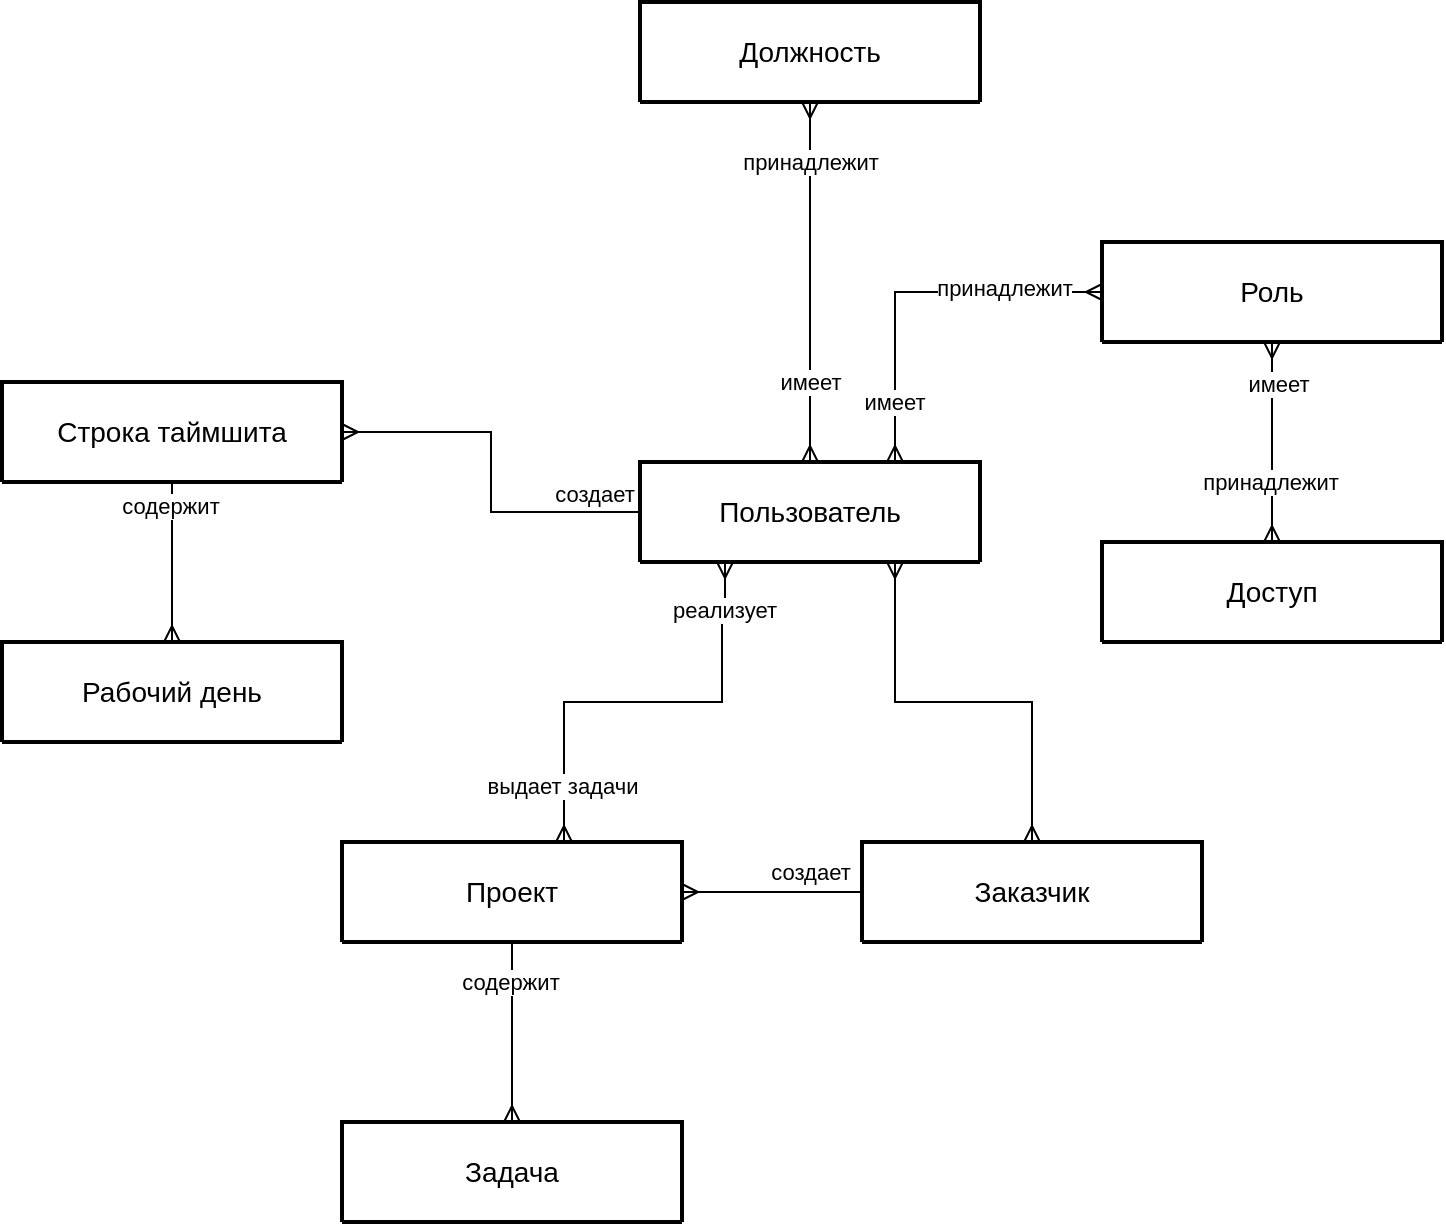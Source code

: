 <mxfile version="22.0.6" type="device">
  <diagram name="Страница — 1" id="d3BTORzs6zCaHZ4VjhYO">
    <mxGraphModel dx="1189" dy="746" grid="0" gridSize="10" guides="1" tooltips="1" connect="1" arrows="1" fold="1" page="1" pageScale="1" pageWidth="827" pageHeight="1169" math="0" shadow="0">
      <root>
        <mxCell id="0" />
        <mxCell id="1" parent="0" />
        <mxCell id="KoHlHtbE5LmbL0sot4L0-22" style="edgeStyle=orthogonalEdgeStyle;rounded=0;orthogonalLoop=1;jettySize=auto;html=1;exitX=0.5;exitY=1;exitDx=0;exitDy=0;entryX=0.5;entryY=0;entryDx=0;entryDy=0;endArrow=ERmany;endFill=0;" edge="1" parent="1" source="KoHlHtbE5LmbL0sot4L0-4" target="KoHlHtbE5LmbL0sot4L0-12">
          <mxGeometry relative="1" as="geometry" />
        </mxCell>
        <mxCell id="KoHlHtbE5LmbL0sot4L0-45" value="содержит" style="edgeLabel;html=1;align=center;verticalAlign=middle;resizable=0;points=[];" vertex="1" connectable="0" parent="KoHlHtbE5LmbL0sot4L0-22">
          <mxGeometry x="-0.711" y="-1" relative="1" as="geometry">
            <mxPoint as="offset" />
          </mxGeometry>
        </mxCell>
        <mxCell id="KoHlHtbE5LmbL0sot4L0-4" value="Строка таймшита" style="swimlane;childLayout=stackLayout;horizontal=1;startSize=120;horizontalStack=0;rounded=1;fontSize=14;fontStyle=0;strokeWidth=2;resizeParent=0;resizeLast=1;shadow=0;dashed=0;align=center;arcSize=4;whiteSpace=wrap;html=1;" vertex="1" parent="1">
          <mxGeometry x="10" y="340" width="170" height="50" as="geometry">
            <mxRectangle x="10" y="340" width="150" height="120" as="alternateBounds" />
          </mxGeometry>
        </mxCell>
        <mxCell id="KoHlHtbE5LmbL0sot4L0-18" style="edgeStyle=orthogonalEdgeStyle;rounded=0;orthogonalLoop=1;jettySize=auto;html=1;exitX=1;exitY=0.5;exitDx=0;exitDy=0;entryX=0;entryY=0.5;entryDx=0;entryDy=0;startArrow=ERmany;startFill=0;endArrow=none;endFill=0;" edge="1" parent="1" source="KoHlHtbE5LmbL0sot4L0-5" target="KoHlHtbE5LmbL0sot4L0-7">
          <mxGeometry relative="1" as="geometry" />
        </mxCell>
        <mxCell id="KoHlHtbE5LmbL0sot4L0-37" value="создает" style="edgeLabel;html=1;align=center;verticalAlign=middle;resizable=0;points=[];" vertex="1" connectable="0" parent="KoHlHtbE5LmbL0sot4L0-18">
          <mxGeometry x="0.577" y="3" relative="1" as="geometry">
            <mxPoint x="-7" y="-7" as="offset" />
          </mxGeometry>
        </mxCell>
        <mxCell id="KoHlHtbE5LmbL0sot4L0-19" style="edgeStyle=orthogonalEdgeStyle;rounded=0;orthogonalLoop=1;jettySize=auto;html=1;exitX=0.5;exitY=1;exitDx=0;exitDy=0;entryX=0.5;entryY=0;entryDx=0;entryDy=0;endArrow=ERmany;endFill=0;" edge="1" parent="1" source="KoHlHtbE5LmbL0sot4L0-5" target="KoHlHtbE5LmbL0sot4L0-6">
          <mxGeometry relative="1" as="geometry" />
        </mxCell>
        <mxCell id="KoHlHtbE5LmbL0sot4L0-42" value="содержит" style="edgeLabel;html=1;align=center;verticalAlign=middle;resizable=0;points=[];" vertex="1" connectable="0" parent="KoHlHtbE5LmbL0sot4L0-19">
          <mxGeometry x="-0.556" y="-1" relative="1" as="geometry">
            <mxPoint as="offset" />
          </mxGeometry>
        </mxCell>
        <mxCell id="KoHlHtbE5LmbL0sot4L0-5" value="Проект" style="swimlane;childLayout=stackLayout;horizontal=1;startSize=120;horizontalStack=0;rounded=1;fontSize=14;fontStyle=0;strokeWidth=2;resizeParent=0;resizeLast=1;shadow=0;dashed=0;align=center;arcSize=4;whiteSpace=wrap;html=1;" vertex="1" parent="1">
          <mxGeometry x="180" y="570" width="170" height="50" as="geometry" />
        </mxCell>
        <mxCell id="KoHlHtbE5LmbL0sot4L0-6" value="Задача" style="swimlane;childLayout=stackLayout;horizontal=1;startSize=120;horizontalStack=0;rounded=1;fontSize=14;fontStyle=0;strokeWidth=2;resizeParent=0;resizeLast=1;shadow=0;dashed=0;align=center;arcSize=4;whiteSpace=wrap;html=1;" vertex="1" parent="1">
          <mxGeometry x="180" y="710" width="170" height="50" as="geometry" />
        </mxCell>
        <mxCell id="KoHlHtbE5LmbL0sot4L0-38" style="edgeStyle=orthogonalEdgeStyle;rounded=0;orthogonalLoop=1;jettySize=auto;html=1;entryX=0.75;entryY=1;entryDx=0;entryDy=0;startArrow=ERmany;startFill=0;endArrow=ERmany;endFill=0;" edge="1" parent="1" source="KoHlHtbE5LmbL0sot4L0-7" target="KoHlHtbE5LmbL0sot4L0-10">
          <mxGeometry relative="1" as="geometry" />
        </mxCell>
        <mxCell id="KoHlHtbE5LmbL0sot4L0-7" value="Заказчик" style="swimlane;childLayout=stackLayout;horizontal=1;startSize=120;horizontalStack=0;rounded=1;fontSize=14;fontStyle=0;strokeWidth=2;resizeParent=0;resizeLast=1;shadow=0;dashed=0;align=center;arcSize=4;whiteSpace=wrap;html=1;" vertex="1" parent="1">
          <mxGeometry x="440" y="570" width="170" height="50" as="geometry" />
        </mxCell>
        <mxCell id="KoHlHtbE5LmbL0sot4L0-15" style="edgeStyle=orthogonalEdgeStyle;rounded=0;orthogonalLoop=1;jettySize=auto;html=1;exitX=0.5;exitY=1;exitDx=0;exitDy=0;entryX=0.5;entryY=0;entryDx=0;entryDy=0;startArrow=ERmany;startFill=0;endArrow=ERmany;endFill=0;" edge="1" parent="1" source="KoHlHtbE5LmbL0sot4L0-8" target="KoHlHtbE5LmbL0sot4L0-9">
          <mxGeometry relative="1" as="geometry" />
        </mxCell>
        <mxCell id="KoHlHtbE5LmbL0sot4L0-29" value="имеет" style="edgeLabel;html=1;align=center;verticalAlign=middle;resizable=0;points=[];" vertex="1" connectable="0" parent="KoHlHtbE5LmbL0sot4L0-15">
          <mxGeometry x="-0.533" y="3" relative="1" as="geometry">
            <mxPoint y="-3" as="offset" />
          </mxGeometry>
        </mxCell>
        <mxCell id="KoHlHtbE5LmbL0sot4L0-30" value="принадлежит" style="edgeLabel;html=1;align=center;verticalAlign=middle;resizable=0;points=[];" vertex="1" connectable="0" parent="KoHlHtbE5LmbL0sot4L0-15">
          <mxGeometry x="0.2" y="-1" relative="1" as="geometry">
            <mxPoint y="10" as="offset" />
          </mxGeometry>
        </mxCell>
        <mxCell id="KoHlHtbE5LmbL0sot4L0-8" value="Роль" style="swimlane;childLayout=stackLayout;horizontal=1;startSize=120;horizontalStack=0;rounded=1;fontSize=14;fontStyle=0;strokeWidth=2;resizeParent=0;resizeLast=1;shadow=0;dashed=0;align=center;arcSize=4;whiteSpace=wrap;html=1;" vertex="1" parent="1">
          <mxGeometry x="560" y="270" width="170" height="50" as="geometry" />
        </mxCell>
        <mxCell id="KoHlHtbE5LmbL0sot4L0-9" value="Доступ" style="swimlane;childLayout=stackLayout;horizontal=1;startSize=120;horizontalStack=0;rounded=1;fontSize=14;fontStyle=0;strokeWidth=2;resizeParent=0;resizeLast=1;shadow=0;dashed=0;align=center;arcSize=4;whiteSpace=wrap;html=1;" vertex="1" parent="1">
          <mxGeometry x="560" y="420" width="170" height="50" as="geometry" />
        </mxCell>
        <mxCell id="KoHlHtbE5LmbL0sot4L0-14" style="edgeStyle=orthogonalEdgeStyle;rounded=0;orthogonalLoop=1;jettySize=auto;html=1;exitX=0.75;exitY=0;exitDx=0;exitDy=0;entryX=0;entryY=0.5;entryDx=0;entryDy=0;endArrow=ERmany;endFill=0;startArrow=ERmany;startFill=0;" edge="1" parent="1" source="KoHlHtbE5LmbL0sot4L0-10" target="KoHlHtbE5LmbL0sot4L0-8">
          <mxGeometry relative="1" as="geometry" />
        </mxCell>
        <mxCell id="KoHlHtbE5LmbL0sot4L0-26" value="имеет" style="edgeLabel;html=1;align=center;verticalAlign=middle;resizable=0;points=[];" vertex="1" connectable="0" parent="KoHlHtbE5LmbL0sot4L0-14">
          <mxGeometry x="-0.788" y="1" relative="1" as="geometry">
            <mxPoint y="-10" as="offset" />
          </mxGeometry>
        </mxCell>
        <mxCell id="KoHlHtbE5LmbL0sot4L0-27" value="принадлежит" style="edgeLabel;html=1;align=center;verticalAlign=middle;resizable=0;points=[];" vertex="1" connectable="0" parent="KoHlHtbE5LmbL0sot4L0-14">
          <mxGeometry x="0.622" y="2" relative="1" as="geometry">
            <mxPoint x="-14" as="offset" />
          </mxGeometry>
        </mxCell>
        <mxCell id="KoHlHtbE5LmbL0sot4L0-17" style="edgeStyle=orthogonalEdgeStyle;rounded=0;orthogonalLoop=1;jettySize=auto;html=1;startArrow=ERmany;startFill=0;endArrow=ERmany;endFill=0;exitX=0.25;exitY=1;exitDx=0;exitDy=0;" edge="1" parent="1" source="KoHlHtbE5LmbL0sot4L0-10" target="KoHlHtbE5LmbL0sot4L0-5">
          <mxGeometry relative="1" as="geometry">
            <mxPoint x="370" y="460" as="sourcePoint" />
            <Array as="points">
              <mxPoint x="372" y="460" />
              <mxPoint x="370" y="460" />
              <mxPoint x="370" y="500" />
              <mxPoint x="291" y="500" />
            </Array>
          </mxGeometry>
        </mxCell>
        <mxCell id="KoHlHtbE5LmbL0sot4L0-33" value="реализует" style="edgeLabel;html=1;align=center;verticalAlign=middle;resizable=0;points=[];" vertex="1" connectable="0" parent="KoHlHtbE5LmbL0sot4L0-17">
          <mxGeometry x="-0.786" y="-1" relative="1" as="geometry">
            <mxPoint as="offset" />
          </mxGeometry>
        </mxCell>
        <mxCell id="KoHlHtbE5LmbL0sot4L0-35" value="выдает задачи" style="edgeLabel;html=1;align=center;verticalAlign=middle;resizable=0;points=[];" vertex="1" connectable="0" parent="KoHlHtbE5LmbL0sot4L0-17">
          <mxGeometry x="0.747" y="-1" relative="1" as="geometry">
            <mxPoint as="offset" />
          </mxGeometry>
        </mxCell>
        <mxCell id="KoHlHtbE5LmbL0sot4L0-20" style="edgeStyle=orthogonalEdgeStyle;rounded=0;orthogonalLoop=1;jettySize=auto;html=1;exitX=0.5;exitY=0;exitDx=0;exitDy=0;entryX=0.5;entryY=1;entryDx=0;entryDy=0;endArrow=ERmany;endFill=0;startArrow=ERmany;startFill=0;" edge="1" parent="1" source="KoHlHtbE5LmbL0sot4L0-10" target="KoHlHtbE5LmbL0sot4L0-11">
          <mxGeometry relative="1" as="geometry" />
        </mxCell>
        <mxCell id="KoHlHtbE5LmbL0sot4L0-23" value="имеет" style="edgeLabel;html=1;align=center;verticalAlign=middle;resizable=0;points=[];" vertex="1" connectable="0" parent="KoHlHtbE5LmbL0sot4L0-20">
          <mxGeometry x="-0.811" y="2" relative="1" as="geometry">
            <mxPoint x="2" y="-23" as="offset" />
          </mxGeometry>
        </mxCell>
        <mxCell id="KoHlHtbE5LmbL0sot4L0-24" value="принадлежит" style="edgeLabel;html=1;align=center;verticalAlign=middle;resizable=0;points=[];" vertex="1" connectable="0" parent="KoHlHtbE5LmbL0sot4L0-20">
          <mxGeometry x="0.859" relative="1" as="geometry">
            <mxPoint y="17" as="offset" />
          </mxGeometry>
        </mxCell>
        <mxCell id="KoHlHtbE5LmbL0sot4L0-21" style="edgeStyle=orthogonalEdgeStyle;rounded=0;orthogonalLoop=1;jettySize=auto;html=1;exitX=0;exitY=0.5;exitDx=0;exitDy=0;entryX=1;entryY=0.5;entryDx=0;entryDy=0;endArrow=ERmany;endFill=0;" edge="1" parent="1" source="KoHlHtbE5LmbL0sot4L0-10" target="KoHlHtbE5LmbL0sot4L0-4">
          <mxGeometry relative="1" as="geometry" />
        </mxCell>
        <mxCell id="KoHlHtbE5LmbL0sot4L0-44" value="создает" style="edgeLabel;html=1;align=center;verticalAlign=middle;resizable=0;points=[];" vertex="1" connectable="0" parent="KoHlHtbE5LmbL0sot4L0-21">
          <mxGeometry x="-0.548" y="-2" relative="1" as="geometry">
            <mxPoint x="19" y="-7" as="offset" />
          </mxGeometry>
        </mxCell>
        <mxCell id="KoHlHtbE5LmbL0sot4L0-10" value="Пользователь" style="swimlane;childLayout=stackLayout;horizontal=1;startSize=120;horizontalStack=0;rounded=1;fontSize=14;fontStyle=0;strokeWidth=2;resizeParent=0;resizeLast=1;shadow=0;dashed=0;align=center;arcSize=4;whiteSpace=wrap;html=1;" vertex="1" parent="1">
          <mxGeometry x="329" y="380" width="170" height="50" as="geometry" />
        </mxCell>
        <mxCell id="KoHlHtbE5LmbL0sot4L0-11" value="Должность" style="swimlane;childLayout=stackLayout;horizontal=1;startSize=120;horizontalStack=0;rounded=1;fontSize=14;fontStyle=0;strokeWidth=2;resizeParent=0;resizeLast=1;shadow=0;dashed=0;align=center;arcSize=4;whiteSpace=wrap;html=1;" vertex="1" parent="1">
          <mxGeometry x="329" y="150" width="170" height="50" as="geometry" />
        </mxCell>
        <mxCell id="KoHlHtbE5LmbL0sot4L0-12" value="Рабочий день" style="swimlane;childLayout=stackLayout;horizontal=1;startSize=120;horizontalStack=0;rounded=1;fontSize=14;fontStyle=0;strokeWidth=2;resizeParent=0;resizeLast=1;shadow=0;dashed=0;align=center;arcSize=4;whiteSpace=wrap;html=1;" vertex="1" parent="1">
          <mxGeometry x="10" y="470" width="170" height="50" as="geometry" />
        </mxCell>
      </root>
    </mxGraphModel>
  </diagram>
</mxfile>
